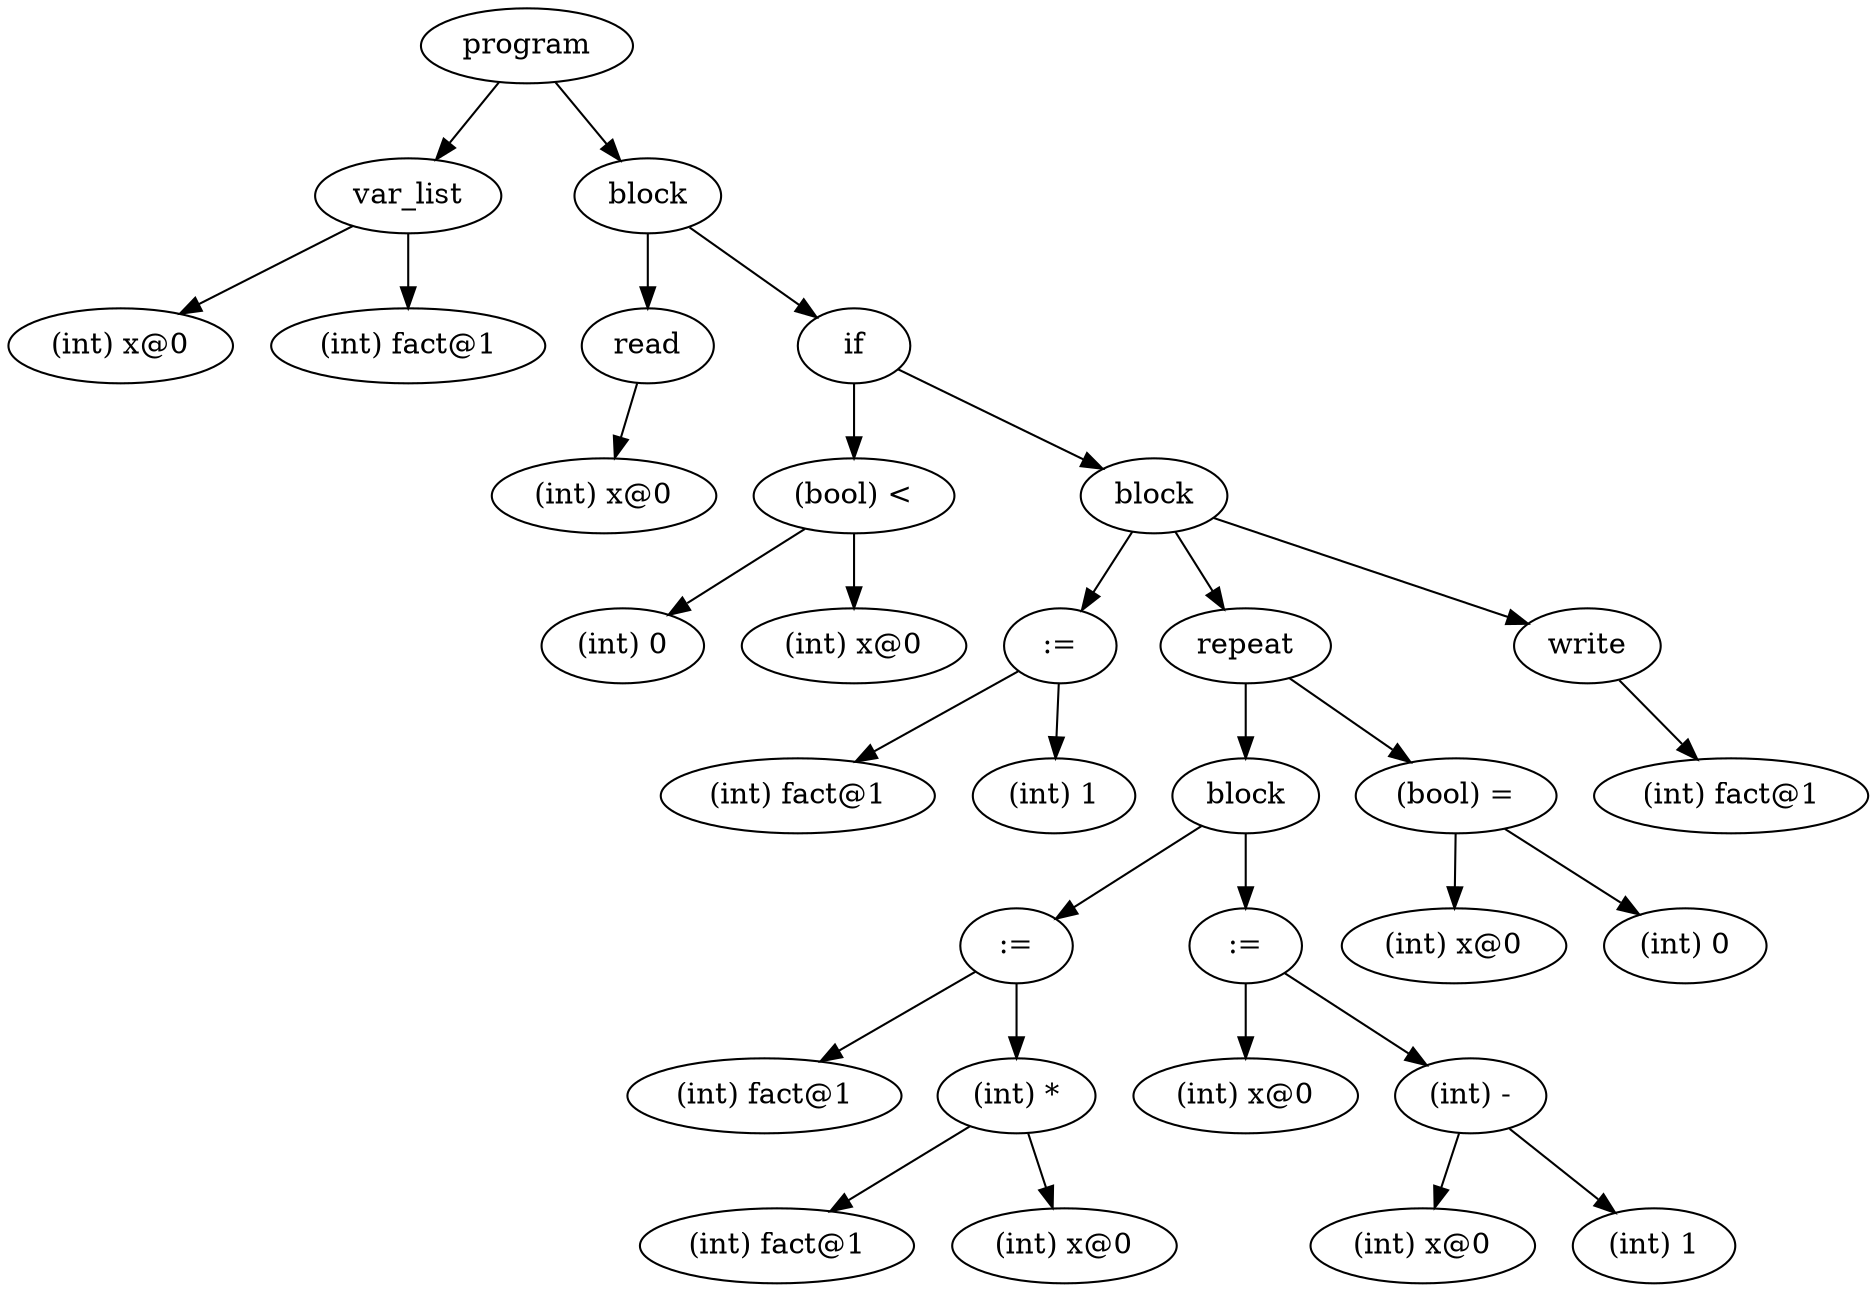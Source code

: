 digraph {
graph [ordering="out"];
node0[label="program"];
node1[label="var_list"];
node2[label="(int) x@0"];
node1 -> node2;
node3[label="(int) fact@1"];
node1 -> node3;
node0 -> node1;
node4[label="block"];
node5[label="read"];
node6[label="(int) x@0"];
node5 -> node6;
node4 -> node5;
node7[label="if"];
node8[label="(bool) <"];
node9[label="(int) 0"];
node8 -> node9;
node10[label="(int) x@0"];
node8 -> node10;
node7 -> node8;
node11[label="block"];
node12[label=":="];
node13[label="(int) fact@1"];
node12 -> node13;
node14[label="(int) 1"];
node12 -> node14;
node11 -> node12;
node15[label="repeat"];
node16[label="block"];
node17[label=":="];
node18[label="(int) fact@1"];
node17 -> node18;
node19[label="(int) *"];
node20[label="(int) fact@1"];
node19 -> node20;
node21[label="(int) x@0"];
node19 -> node21;
node17 -> node19;
node16 -> node17;
node22[label=":="];
node23[label="(int) x@0"];
node22 -> node23;
node24[label="(int) -"];
node25[label="(int) x@0"];
node24 -> node25;
node26[label="(int) 1"];
node24 -> node26;
node22 -> node24;
node16 -> node22;
node15 -> node16;
node27[label="(bool) ="];
node28[label="(int) x@0"];
node27 -> node28;
node29[label="(int) 0"];
node27 -> node29;
node15 -> node27;
node11 -> node15;
node30[label="write"];
node31[label="(int) fact@1"];
node30 -> node31;
node11 -> node30;
node7 -> node11;
node4 -> node7;
node0 -> node4;
}
